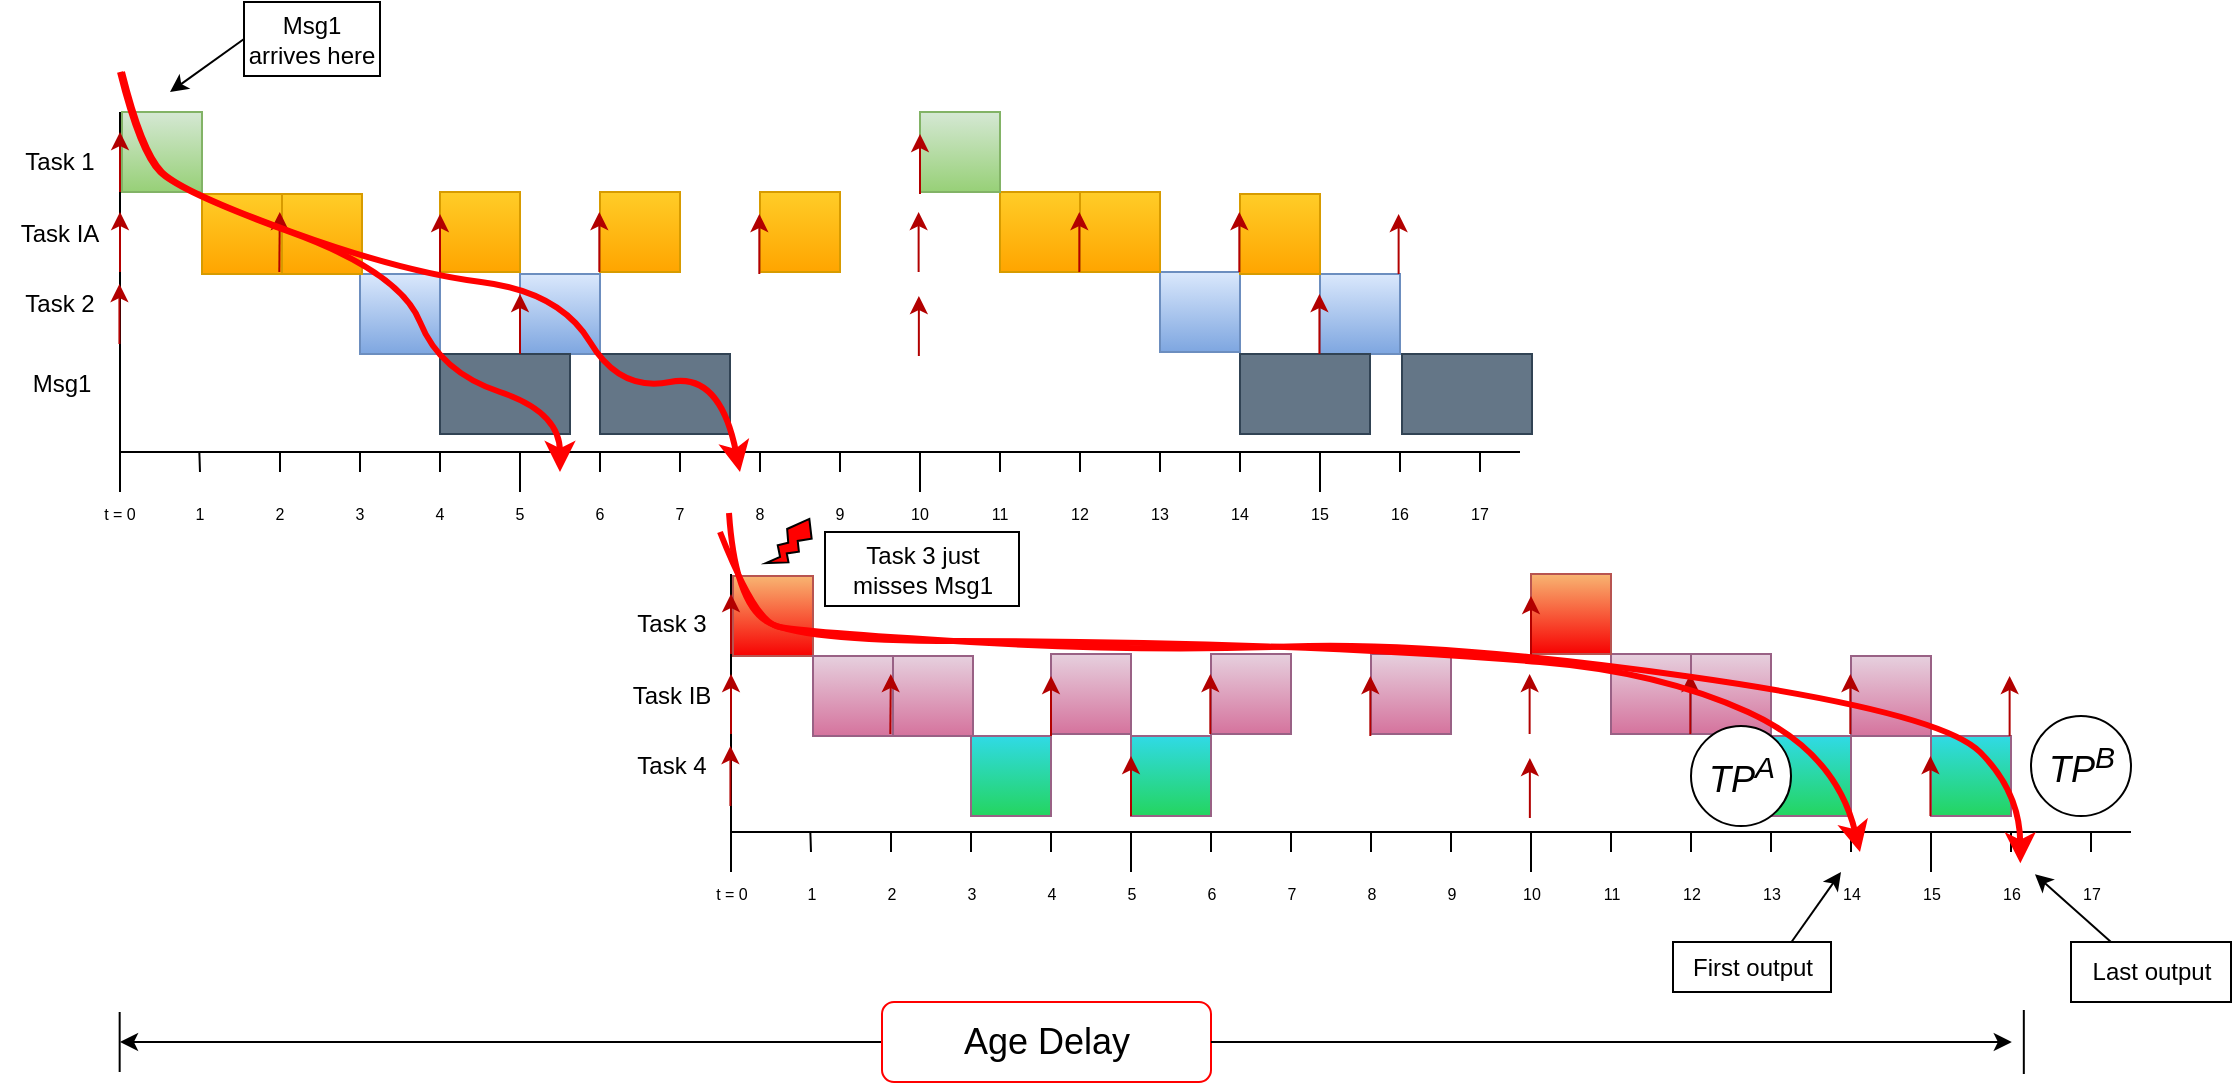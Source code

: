 <mxfile version="22.1.2" type="device">
  <diagram name="Sida-1" id="2m-HuJvP2kBS-OSaevNT">
    <mxGraphModel dx="1744" dy="1176" grid="1" gridSize="10" guides="1" tooltips="1" connect="1" arrows="1" fold="1" page="1" pageScale="1" pageWidth="827" pageHeight="1169" math="0" shadow="0">
      <root>
        <mxCell id="0" />
        <mxCell id="1" parent="0" />
        <mxCell id="SCxQsB2F3jwV4tBP3miz-68" value="" style="endArrow=none;html=1;rounded=0;" parent="1" edge="1">
          <mxGeometry width="50" height="50" relative="1" as="geometry">
            <mxPoint x="1071.91" y="596" as="sourcePoint" />
            <mxPoint x="1071.91" y="564" as="targetPoint" />
            <Array as="points" />
          </mxGeometry>
        </mxCell>
        <mxCell id="SCxQsB2F3jwV4tBP3miz-69" value="" style="endArrow=none;html=1;rounded=0;" parent="1" edge="1">
          <mxGeometry width="50" height="50" relative="1" as="geometry">
            <mxPoint x="119.83" y="595" as="sourcePoint" />
            <mxPoint x="119.83" y="565" as="targetPoint" />
          </mxGeometry>
        </mxCell>
        <mxCell id="SCxQsB2F3jwV4tBP3miz-71" value="" style="endArrow=classic;html=1;rounded=0;exitX=0;exitY=0.5;exitDx=0;exitDy=0;" parent="1" source="SCxQsB2F3jwV4tBP3miz-72" edge="1">
          <mxGeometry width="50" height="50" relative="1" as="geometry">
            <mxPoint x="606.91" y="580" as="sourcePoint" />
            <mxPoint x="120" y="580" as="targetPoint" />
          </mxGeometry>
        </mxCell>
        <mxCell id="SCxQsB2F3jwV4tBP3miz-72" value="&lt;font style=&quot;font-size: 18px;&quot;&gt;Age Delay&lt;/font&gt;" style="text;html=1;strokeColor=#FF0000;fillColor=none;align=center;verticalAlign=middle;whiteSpace=wrap;rounded=1;" parent="1" vertex="1">
          <mxGeometry x="501" y="560" width="164.5" height="40" as="geometry" />
        </mxCell>
        <mxCell id="SCxQsB2F3jwV4tBP3miz-73" value="" style="endArrow=classic;html=1;rounded=0;exitX=1;exitY=0.5;exitDx=0;exitDy=0;" parent="1" source="SCxQsB2F3jwV4tBP3miz-72" edge="1">
          <mxGeometry width="50" height="50" relative="1" as="geometry">
            <mxPoint x="625.41" y="580" as="sourcePoint" />
            <mxPoint x="1065.91" y="580" as="targetPoint" />
          </mxGeometry>
        </mxCell>
        <mxCell id="SCxQsB2F3jwV4tBP3miz-155" value="&lt;i&gt;&lt;font style=&quot;font-size: 18px;&quot;&gt;TP&lt;/font&gt;&lt;font style=&quot;font-size: 18px;&quot;&gt;&lt;sup style=&quot;&quot;&gt;B&lt;/sup&gt;&lt;/font&gt;&lt;/i&gt;" style="ellipse;whiteSpace=wrap;html=1;aspect=fixed;" parent="1" vertex="1">
          <mxGeometry x="1075.5" y="417" width="50" height="50" as="geometry" />
        </mxCell>
        <mxCell id="6wXCFZqTsS0Ysg2pUERA-316" style="rounded=0;orthogonalLoop=1;jettySize=auto;html=1;exitX=0.75;exitY=0;exitDx=0;exitDy=0;entryX=0.25;entryY=0;entryDx=0;entryDy=0;" edge="1" parent="1" source="SCxQsB2F3jwV4tBP3miz-156" target="6wXCFZqTsS0Ysg2pUERA-284">
          <mxGeometry relative="1" as="geometry" />
        </mxCell>
        <mxCell id="SCxQsB2F3jwV4tBP3miz-156" value="First output" style="text;html=1;strokeColor=default;fillColor=none;align=center;verticalAlign=middle;whiteSpace=wrap;rounded=0;" parent="1" vertex="1">
          <mxGeometry x="896.5" y="530" width="79" height="25" as="geometry" />
        </mxCell>
        <mxCell id="SCxQsB2F3jwV4tBP3miz-157" value="Last output" style="text;html=1;strokeColor=default;fillColor=none;align=center;verticalAlign=middle;whiteSpace=wrap;rounded=0;" parent="1" vertex="1">
          <mxGeometry x="1095.5" y="530" width="80" height="30" as="geometry" />
        </mxCell>
        <mxCell id="6wXCFZqTsS0Ysg2pUERA-158" value="" style="rounded=0;whiteSpace=wrap;html=1;fillColor=#F8B572;gradientColor=#F70202;strokeColor=#b85450;" vertex="1" parent="1">
          <mxGeometry x="426.5" y="347" width="40" height="40" as="geometry" />
        </mxCell>
        <mxCell id="6wXCFZqTsS0Ysg2pUERA-159" value="" style="rounded=0;whiteSpace=wrap;html=1;fillColor=#30DAE6;strokeColor=#996185;gradientColor=#24D55F;" vertex="1" parent="1">
          <mxGeometry x="545.5" y="427" width="40" height="40" as="geometry" />
        </mxCell>
        <mxCell id="6wXCFZqTsS0Ysg2pUERA-160" value="" style="rounded=0;whiteSpace=wrap;html=1;fillColor=#30DAE6;strokeColor=#996185;gradientColor=#24D55F;" vertex="1" parent="1">
          <mxGeometry x="625.5" y="427" width="40" height="40" as="geometry" />
        </mxCell>
        <mxCell id="6wXCFZqTsS0Ysg2pUERA-161" value="" style="rounded=0;whiteSpace=wrap;html=1;fillColor=#30DAE6;strokeColor=#996185;gradientColor=#24D55F;" vertex="1" parent="1">
          <mxGeometry x="945.5" y="427" width="40" height="40" as="geometry" />
        </mxCell>
        <mxCell id="6wXCFZqTsS0Ysg2pUERA-162" value="" style="rounded=0;whiteSpace=wrap;html=1;fillColor=#dae8fc;gradientColor=#7ea6e0;strokeColor=#6c8ebf;" vertex="1" parent="1">
          <mxGeometry x="640" y="195" width="40" height="40" as="geometry" />
        </mxCell>
        <mxCell id="6wXCFZqTsS0Ysg2pUERA-163" value="" style="rounded=0;whiteSpace=wrap;html=1;fillColor=#dae8fc;gradientColor=#7ea6e0;strokeColor=#6c8ebf;" vertex="1" parent="1">
          <mxGeometry x="720" y="196" width="40" height="40" as="geometry" />
        </mxCell>
        <mxCell id="6wXCFZqTsS0Ysg2pUERA-164" value="" style="rounded=0;whiteSpace=wrap;html=1;fillColor=#ffcd28;gradientColor=#ffa500;strokeColor=#d79b00;" vertex="1" parent="1">
          <mxGeometry x="680" y="156" width="40" height="40" as="geometry" />
        </mxCell>
        <mxCell id="6wXCFZqTsS0Ysg2pUERA-165" value="" style="rounded=0;whiteSpace=wrap;html=1;fillColor=#ffcd28;gradientColor=#ffa500;strokeColor=#d79b00;" vertex="1" parent="1">
          <mxGeometry x="600" y="155" width="40" height="40" as="geometry" />
        </mxCell>
        <mxCell id="6wXCFZqTsS0Ysg2pUERA-166" value="" style="rounded=0;whiteSpace=wrap;html=1;fillColor=#dae8fc;gradientColor=#7ea6e0;strokeColor=#6c8ebf;" vertex="1" parent="1">
          <mxGeometry x="320" y="196" width="40" height="40" as="geometry" />
        </mxCell>
        <mxCell id="6wXCFZqTsS0Ysg2pUERA-167" value="" style="rounded=0;whiteSpace=wrap;html=1;fillColor=#dae8fc;gradientColor=#7ea6e0;strokeColor=#6c8ebf;" vertex="1" parent="1">
          <mxGeometry x="240" y="196" width="40" height="40" as="geometry" />
        </mxCell>
        <mxCell id="6wXCFZqTsS0Ysg2pUERA-168" value="" style="rounded=0;whiteSpace=wrap;html=1;fillColor=#ffcd28;gradientColor=#ffa500;strokeColor=#d79b00;" vertex="1" parent="1">
          <mxGeometry x="440" y="155" width="40" height="40" as="geometry" />
        </mxCell>
        <mxCell id="6wXCFZqTsS0Ysg2pUERA-169" value="" style="rounded=0;whiteSpace=wrap;html=1;fillColor=#ffcd28;gradientColor=#ffa500;strokeColor=#d79b00;" vertex="1" parent="1">
          <mxGeometry x="360" y="155" width="40" height="40" as="geometry" />
        </mxCell>
        <mxCell id="6wXCFZqTsS0Ysg2pUERA-170" value="" style="rounded=0;whiteSpace=wrap;html=1;fillColor=#ffcd28;gradientColor=#ffa500;strokeColor=#d79b00;" vertex="1" parent="1">
          <mxGeometry x="161" y="156" width="40" height="40" as="geometry" />
        </mxCell>
        <mxCell id="6wXCFZqTsS0Ysg2pUERA-171" value="" style="rounded=0;whiteSpace=wrap;html=1;fillColor=#d5e8d4;gradientColor=#97d077;strokeColor=#82b366;" vertex="1" parent="1">
          <mxGeometry x="121" y="115" width="40" height="40" as="geometry" />
        </mxCell>
        <mxCell id="6wXCFZqTsS0Ysg2pUERA-172" value="" style="endArrow=none;html=1;rounded=0;" edge="1" parent="1">
          <mxGeometry width="50" height="50" relative="1" as="geometry">
            <mxPoint x="120" y="285" as="sourcePoint" />
            <mxPoint x="820" y="285" as="targetPoint" />
          </mxGeometry>
        </mxCell>
        <mxCell id="6wXCFZqTsS0Ysg2pUERA-173" value="" style="endArrow=none;html=1;rounded=0;exitX=0.5;exitY=0;exitDx=0;exitDy=0;" edge="1" parent="1" source="6wXCFZqTsS0Ysg2pUERA-195">
          <mxGeometry width="50" height="50" relative="1" as="geometry">
            <mxPoint x="120" y="355" as="sourcePoint" />
            <mxPoint x="120" y="115" as="targetPoint" />
          </mxGeometry>
        </mxCell>
        <mxCell id="6wXCFZqTsS0Ysg2pUERA-174" value="" style="endArrow=classic;html=1;rounded=0;fillColor=#e51400;strokeColor=#B20000;" edge="1" parent="1">
          <mxGeometry width="50" height="50" relative="1" as="geometry">
            <mxPoint x="120" y="195" as="sourcePoint" />
            <mxPoint x="120" y="165" as="targetPoint" />
          </mxGeometry>
        </mxCell>
        <mxCell id="6wXCFZqTsS0Ysg2pUERA-175" value="" style="endArrow=classic;html=1;rounded=0;fillColor=#e51400;strokeColor=#B20000;" edge="1" parent="1">
          <mxGeometry width="50" height="50" relative="1" as="geometry">
            <mxPoint x="120" y="155" as="sourcePoint" />
            <mxPoint x="120" y="125" as="targetPoint" />
          </mxGeometry>
        </mxCell>
        <mxCell id="6wXCFZqTsS0Ysg2pUERA-176" value="Task 1" style="text;html=1;strokeColor=none;fillColor=none;align=center;verticalAlign=middle;whiteSpace=wrap;rounded=0;" vertex="1" parent="1">
          <mxGeometry x="60" y="125" width="60" height="30" as="geometry" />
        </mxCell>
        <mxCell id="6wXCFZqTsS0Ysg2pUERA-177" value="Task IA" style="text;html=1;strokeColor=none;fillColor=none;align=center;verticalAlign=middle;whiteSpace=wrap;rounded=0;" vertex="1" parent="1">
          <mxGeometry x="60" y="161" width="60" height="30" as="geometry" />
        </mxCell>
        <mxCell id="6wXCFZqTsS0Ysg2pUERA-178" value="" style="endArrow=none;html=1;rounded=0;" edge="1" parent="1">
          <mxGeometry width="50" height="50" relative="1" as="geometry">
            <mxPoint x="320" y="305" as="sourcePoint" />
            <mxPoint x="320" y="285" as="targetPoint" />
          </mxGeometry>
        </mxCell>
        <mxCell id="6wXCFZqTsS0Ysg2pUERA-179" value="" style="endArrow=none;html=1;rounded=0;" edge="1" parent="1">
          <mxGeometry width="50" height="50" relative="1" as="geometry">
            <mxPoint x="520" y="305" as="sourcePoint" />
            <mxPoint x="520" y="285" as="targetPoint" />
          </mxGeometry>
        </mxCell>
        <mxCell id="6wXCFZqTsS0Ysg2pUERA-180" value="" style="endArrow=none;html=1;rounded=0;" edge="1" parent="1">
          <mxGeometry width="50" height="50" relative="1" as="geometry">
            <mxPoint x="720" y="305" as="sourcePoint" />
            <mxPoint x="720" y="285" as="targetPoint" />
          </mxGeometry>
        </mxCell>
        <mxCell id="6wXCFZqTsS0Ysg2pUERA-181" value="" style="endArrow=none;html=1;rounded=0;" edge="1" parent="1">
          <mxGeometry width="50" height="50" relative="1" as="geometry">
            <mxPoint x="160" y="295" as="sourcePoint" />
            <mxPoint x="159.67" y="285" as="targetPoint" />
          </mxGeometry>
        </mxCell>
        <mxCell id="6wXCFZqTsS0Ysg2pUERA-182" value="" style="endArrow=none;html=1;rounded=0;" edge="1" parent="1">
          <mxGeometry width="50" height="50" relative="1" as="geometry">
            <mxPoint x="200" y="295" as="sourcePoint" />
            <mxPoint x="200" y="285" as="targetPoint" />
          </mxGeometry>
        </mxCell>
        <mxCell id="6wXCFZqTsS0Ysg2pUERA-183" value="" style="endArrow=none;html=1;rounded=0;" edge="1" parent="1">
          <mxGeometry width="50" height="50" relative="1" as="geometry">
            <mxPoint x="240" y="295" as="sourcePoint" />
            <mxPoint x="240" y="285" as="targetPoint" />
          </mxGeometry>
        </mxCell>
        <mxCell id="6wXCFZqTsS0Ysg2pUERA-184" value="" style="endArrow=none;html=1;rounded=0;" edge="1" parent="1">
          <mxGeometry width="50" height="50" relative="1" as="geometry">
            <mxPoint x="280" y="295" as="sourcePoint" />
            <mxPoint x="280" y="285" as="targetPoint" />
          </mxGeometry>
        </mxCell>
        <mxCell id="6wXCFZqTsS0Ysg2pUERA-185" value="" style="endArrow=none;html=1;rounded=0;" edge="1" parent="1">
          <mxGeometry width="50" height="50" relative="1" as="geometry">
            <mxPoint x="360" y="295" as="sourcePoint" />
            <mxPoint x="360" y="285" as="targetPoint" />
          </mxGeometry>
        </mxCell>
        <mxCell id="6wXCFZqTsS0Ysg2pUERA-186" value="" style="endArrow=none;html=1;rounded=0;" edge="1" parent="1">
          <mxGeometry width="50" height="50" relative="1" as="geometry">
            <mxPoint x="400" y="295" as="sourcePoint" />
            <mxPoint x="400" y="285" as="targetPoint" />
          </mxGeometry>
        </mxCell>
        <mxCell id="6wXCFZqTsS0Ysg2pUERA-187" value="" style="endArrow=none;html=1;rounded=0;" edge="1" parent="1">
          <mxGeometry width="50" height="50" relative="1" as="geometry">
            <mxPoint x="440" y="295" as="sourcePoint" />
            <mxPoint x="440" y="285" as="targetPoint" />
          </mxGeometry>
        </mxCell>
        <mxCell id="6wXCFZqTsS0Ysg2pUERA-188" value="" style="endArrow=none;html=1;rounded=0;" edge="1" parent="1">
          <mxGeometry width="50" height="50" relative="1" as="geometry">
            <mxPoint x="480" y="295" as="sourcePoint" />
            <mxPoint x="480" y="285" as="targetPoint" />
          </mxGeometry>
        </mxCell>
        <mxCell id="6wXCFZqTsS0Ysg2pUERA-189" value="" style="endArrow=none;html=1;rounded=0;" edge="1" parent="1">
          <mxGeometry width="50" height="50" relative="1" as="geometry">
            <mxPoint x="560" y="295" as="sourcePoint" />
            <mxPoint x="560" y="285" as="targetPoint" />
          </mxGeometry>
        </mxCell>
        <mxCell id="6wXCFZqTsS0Ysg2pUERA-190" value="" style="endArrow=none;html=1;rounded=0;" edge="1" parent="1">
          <mxGeometry width="50" height="50" relative="1" as="geometry">
            <mxPoint x="600" y="295" as="sourcePoint" />
            <mxPoint x="600" y="285" as="targetPoint" />
          </mxGeometry>
        </mxCell>
        <mxCell id="6wXCFZqTsS0Ysg2pUERA-191" value="" style="endArrow=none;html=1;rounded=0;" edge="1" parent="1">
          <mxGeometry width="50" height="50" relative="1" as="geometry">
            <mxPoint x="640" y="295" as="sourcePoint" />
            <mxPoint x="640" y="285" as="targetPoint" />
          </mxGeometry>
        </mxCell>
        <mxCell id="6wXCFZqTsS0Ysg2pUERA-192" value="" style="endArrow=none;html=1;rounded=0;" edge="1" parent="1">
          <mxGeometry width="50" height="50" relative="1" as="geometry">
            <mxPoint x="680" y="295" as="sourcePoint" />
            <mxPoint x="680" y="285" as="targetPoint" />
          </mxGeometry>
        </mxCell>
        <mxCell id="6wXCFZqTsS0Ysg2pUERA-193" value="" style="endArrow=none;html=1;rounded=0;" edge="1" parent="1">
          <mxGeometry width="50" height="50" relative="1" as="geometry">
            <mxPoint x="760" y="295" as="sourcePoint" />
            <mxPoint x="760" y="285" as="targetPoint" />
          </mxGeometry>
        </mxCell>
        <mxCell id="6wXCFZqTsS0Ysg2pUERA-194" value="" style="endArrow=none;html=1;rounded=0;" edge="1" parent="1">
          <mxGeometry width="50" height="50" relative="1" as="geometry">
            <mxPoint x="800" y="295" as="sourcePoint" />
            <mxPoint x="800" y="285" as="targetPoint" />
          </mxGeometry>
        </mxCell>
        <mxCell id="6wXCFZqTsS0Ysg2pUERA-195" value="&lt;font style=&quot;font-size: 8px;&quot;&gt;t = 0&lt;/font&gt;" style="text;html=1;strokeColor=none;fillColor=none;align=center;verticalAlign=middle;whiteSpace=wrap;rounded=0;" vertex="1" parent="1">
          <mxGeometry x="100" y="305" width="40" height="20" as="geometry" />
        </mxCell>
        <mxCell id="6wXCFZqTsS0Ysg2pUERA-196" value="&lt;font style=&quot;font-size: 8px;&quot;&gt;1&lt;/font&gt;" style="text;html=1;strokeColor=none;fillColor=none;align=center;verticalAlign=middle;whiteSpace=wrap;rounded=0;" vertex="1" parent="1">
          <mxGeometry x="150" y="305" width="20" height="20" as="geometry" />
        </mxCell>
        <mxCell id="6wXCFZqTsS0Ysg2pUERA-197" value="&lt;font style=&quot;font-size: 8px;&quot;&gt;2&lt;/font&gt;" style="text;html=1;strokeColor=none;fillColor=none;align=center;verticalAlign=middle;whiteSpace=wrap;rounded=0;" vertex="1" parent="1">
          <mxGeometry x="190" y="305" width="20" height="20" as="geometry" />
        </mxCell>
        <mxCell id="6wXCFZqTsS0Ysg2pUERA-198" value="&lt;font style=&quot;font-size: 8px;&quot;&gt;3&lt;/font&gt;" style="text;html=1;strokeColor=none;fillColor=none;align=center;verticalAlign=middle;whiteSpace=wrap;rounded=0;" vertex="1" parent="1">
          <mxGeometry x="230" y="305" width="20" height="20" as="geometry" />
        </mxCell>
        <mxCell id="6wXCFZqTsS0Ysg2pUERA-199" value="&lt;font style=&quot;font-size: 8px;&quot;&gt;4&lt;/font&gt;" style="text;html=1;strokeColor=none;fillColor=none;align=center;verticalAlign=middle;whiteSpace=wrap;rounded=0;" vertex="1" parent="1">
          <mxGeometry x="270" y="305" width="20" height="20" as="geometry" />
        </mxCell>
        <mxCell id="6wXCFZqTsS0Ysg2pUERA-200" value="&lt;font style=&quot;font-size: 8px;&quot;&gt;5&lt;/font&gt;" style="text;html=1;strokeColor=none;fillColor=none;align=center;verticalAlign=middle;whiteSpace=wrap;rounded=0;" vertex="1" parent="1">
          <mxGeometry x="310" y="305" width="20" height="20" as="geometry" />
        </mxCell>
        <mxCell id="6wXCFZqTsS0Ysg2pUERA-201" value="&lt;span style=&quot;font-size: 8px;&quot;&gt;6&lt;/span&gt;" style="text;html=1;strokeColor=none;fillColor=none;align=center;verticalAlign=middle;whiteSpace=wrap;rounded=0;" vertex="1" parent="1">
          <mxGeometry x="350" y="305" width="20" height="20" as="geometry" />
        </mxCell>
        <mxCell id="6wXCFZqTsS0Ysg2pUERA-202" value="&lt;span style=&quot;font-size: 8px;&quot;&gt;7&lt;/span&gt;" style="text;html=1;strokeColor=none;fillColor=none;align=center;verticalAlign=middle;whiteSpace=wrap;rounded=0;" vertex="1" parent="1">
          <mxGeometry x="390" y="305" width="20" height="20" as="geometry" />
        </mxCell>
        <mxCell id="6wXCFZqTsS0Ysg2pUERA-203" value="&lt;font style=&quot;font-size: 8px;&quot;&gt;8&lt;/font&gt;" style="text;html=1;strokeColor=none;fillColor=none;align=center;verticalAlign=middle;whiteSpace=wrap;rounded=0;" vertex="1" parent="1">
          <mxGeometry x="430" y="305" width="20" height="20" as="geometry" />
        </mxCell>
        <mxCell id="6wXCFZqTsS0Ysg2pUERA-204" value="&lt;font style=&quot;font-size: 8px;&quot;&gt;9&lt;/font&gt;" style="text;html=1;strokeColor=none;fillColor=none;align=center;verticalAlign=middle;whiteSpace=wrap;rounded=0;" vertex="1" parent="1">
          <mxGeometry x="470" y="305" width="20" height="20" as="geometry" />
        </mxCell>
        <mxCell id="6wXCFZqTsS0Ysg2pUERA-205" value="&lt;font style=&quot;font-size: 8px;&quot;&gt;10&lt;/font&gt;" style="text;html=1;strokeColor=none;fillColor=none;align=center;verticalAlign=middle;whiteSpace=wrap;rounded=0;" vertex="1" parent="1">
          <mxGeometry x="510" y="305" width="20" height="20" as="geometry" />
        </mxCell>
        <mxCell id="6wXCFZqTsS0Ysg2pUERA-206" value="&lt;font style=&quot;font-size: 8px;&quot;&gt;11&lt;/font&gt;" style="text;html=1;strokeColor=none;fillColor=none;align=center;verticalAlign=middle;whiteSpace=wrap;rounded=0;" vertex="1" parent="1">
          <mxGeometry x="550" y="305" width="20" height="20" as="geometry" />
        </mxCell>
        <mxCell id="6wXCFZqTsS0Ysg2pUERA-207" value="&lt;font style=&quot;font-size: 8px;&quot;&gt;12&lt;/font&gt;" style="text;html=1;strokeColor=none;fillColor=none;align=center;verticalAlign=middle;whiteSpace=wrap;rounded=0;" vertex="1" parent="1">
          <mxGeometry x="590" y="305" width="20" height="20" as="geometry" />
        </mxCell>
        <mxCell id="6wXCFZqTsS0Ysg2pUERA-208" value="&lt;font style=&quot;font-size: 8px;&quot;&gt;13&lt;/font&gt;" style="text;html=1;strokeColor=none;fillColor=none;align=center;verticalAlign=middle;whiteSpace=wrap;rounded=0;" vertex="1" parent="1">
          <mxGeometry x="630" y="305" width="20" height="20" as="geometry" />
        </mxCell>
        <mxCell id="6wXCFZqTsS0Ysg2pUERA-209" value="&lt;font style=&quot;font-size: 8px;&quot;&gt;14&lt;/font&gt;" style="text;html=1;strokeColor=none;fillColor=none;align=center;verticalAlign=middle;whiteSpace=wrap;rounded=0;" vertex="1" parent="1">
          <mxGeometry x="670" y="305" width="20" height="20" as="geometry" />
        </mxCell>
        <mxCell id="6wXCFZqTsS0Ysg2pUERA-210" value="&lt;font style=&quot;font-size: 8px;&quot;&gt;15&lt;/font&gt;" style="text;html=1;strokeColor=none;fillColor=none;align=center;verticalAlign=middle;whiteSpace=wrap;rounded=0;" vertex="1" parent="1">
          <mxGeometry x="710" y="305" width="20" height="20" as="geometry" />
        </mxCell>
        <mxCell id="6wXCFZqTsS0Ysg2pUERA-211" value="&lt;font style=&quot;font-size: 8px;&quot;&gt;16&lt;/font&gt;" style="text;html=1;strokeColor=none;fillColor=none;align=center;verticalAlign=middle;whiteSpace=wrap;rounded=0;" vertex="1" parent="1">
          <mxGeometry x="750" y="305" width="20" height="20" as="geometry" />
        </mxCell>
        <mxCell id="6wXCFZqTsS0Ysg2pUERA-212" value="&lt;font style=&quot;font-size: 8px;&quot;&gt;17&lt;/font&gt;" style="text;html=1;strokeColor=none;fillColor=none;align=center;verticalAlign=middle;whiteSpace=wrap;rounded=0;" vertex="1" parent="1">
          <mxGeometry x="790" y="305" width="20" height="20" as="geometry" />
        </mxCell>
        <mxCell id="6wXCFZqTsS0Ysg2pUERA-213" value="" style="rounded=0;whiteSpace=wrap;html=1;fillColor=#647687;strokeColor=#314354;fontColor=#ffffff;" vertex="1" parent="1">
          <mxGeometry x="280" y="236" width="65" height="40" as="geometry" />
        </mxCell>
        <mxCell id="6wXCFZqTsS0Ysg2pUERA-214" value="Msg1" style="text;html=1;strokeColor=none;fillColor=none;align=center;verticalAlign=middle;whiteSpace=wrap;rounded=0;" vertex="1" parent="1">
          <mxGeometry x="61" y="236" width="60" height="30" as="geometry" />
        </mxCell>
        <mxCell id="6wXCFZqTsS0Ysg2pUERA-215" value="" style="endArrow=classic;html=1;rounded=0;exitX=0;exitY=0.5;exitDx=0;exitDy=0;" edge="1" parent="1" source="6wXCFZqTsS0Ysg2pUERA-216">
          <mxGeometry width="50" height="50" relative="1" as="geometry">
            <mxPoint x="222" y="93" as="sourcePoint" />
            <mxPoint x="145" y="105" as="targetPoint" />
          </mxGeometry>
        </mxCell>
        <mxCell id="6wXCFZqTsS0Ysg2pUERA-216" value="Msg1 arrives here" style="text;html=1;strokeColor=default;fillColor=none;align=center;verticalAlign=middle;whiteSpace=wrap;rounded=0;" vertex="1" parent="1">
          <mxGeometry x="182" y="60" width="68" height="37" as="geometry" />
        </mxCell>
        <mxCell id="6wXCFZqTsS0Ysg2pUERA-217" value="" style="rounded=0;whiteSpace=wrap;html=1;fillColor=#ffcd28;gradientColor=#ffa500;strokeColor=#d79b00;" vertex="1" parent="1">
          <mxGeometry x="201" y="156" width="40" height="40" as="geometry" />
        </mxCell>
        <mxCell id="6wXCFZqTsS0Ysg2pUERA-218" value="" style="endArrow=classic;html=1;rounded=0;fillColor=#e51400;strokeColor=#B20000;strokeWidth=1;" edge="1" parent="1">
          <mxGeometry width="50" height="50" relative="1" as="geometry">
            <mxPoint x="199.66" y="195" as="sourcePoint" />
            <mxPoint x="199.9" y="165" as="targetPoint" />
          </mxGeometry>
        </mxCell>
        <mxCell id="6wXCFZqTsS0Ysg2pUERA-219" value="" style="rounded=0;whiteSpace=wrap;html=1;fillColor=#ffcd28;gradientColor=#ffa500;strokeColor=#d79b00;" vertex="1" parent="1">
          <mxGeometry x="280" y="155" width="40" height="40" as="geometry" />
        </mxCell>
        <mxCell id="6wXCFZqTsS0Ysg2pUERA-220" value="" style="rounded=0;whiteSpace=wrap;html=1;fillColor=#ffcd28;gradientColor=#ffa500;strokeColor=#d79b00;" vertex="1" parent="1">
          <mxGeometry x="560" y="155" width="40" height="40" as="geometry" />
        </mxCell>
        <mxCell id="6wXCFZqTsS0Ysg2pUERA-221" value="" style="rounded=0;whiteSpace=wrap;html=1;fillColor=#d5e8d4;gradientColor=#97d077;strokeColor=#82b366;" vertex="1" parent="1">
          <mxGeometry x="520" y="115" width="40" height="40" as="geometry" />
        </mxCell>
        <mxCell id="6wXCFZqTsS0Ysg2pUERA-222" value="" style="endArrow=classic;html=1;rounded=0;fillColor=#e51400;strokeColor=#B20000;strokeWidth=1;" edge="1" parent="1">
          <mxGeometry width="50" height="50" relative="1" as="geometry">
            <mxPoint x="520" y="156" as="sourcePoint" />
            <mxPoint x="520" y="126" as="targetPoint" />
          </mxGeometry>
        </mxCell>
        <mxCell id="6wXCFZqTsS0Ysg2pUERA-223" value="" style="endArrow=classic;html=1;rounded=0;fillColor=#e51400;strokeColor=#B20000;strokeWidth=1;" edge="1" parent="1">
          <mxGeometry width="50" height="50" relative="1" as="geometry">
            <mxPoint x="519.31" y="195" as="sourcePoint" />
            <mxPoint x="519.31" y="165" as="targetPoint" />
          </mxGeometry>
        </mxCell>
        <mxCell id="6wXCFZqTsS0Ysg2pUERA-224" value="" style="endArrow=classic;html=1;rounded=0;fillColor=#e51400;strokeColor=#B20000;strokeWidth=1;" edge="1" parent="1">
          <mxGeometry width="50" height="50" relative="1" as="geometry">
            <mxPoint x="679.66" y="195" as="sourcePoint" />
            <mxPoint x="679.66" y="165" as="targetPoint" />
          </mxGeometry>
        </mxCell>
        <mxCell id="6wXCFZqTsS0Ysg2pUERA-227" value="" style="rounded=0;whiteSpace=wrap;html=1;fillColor=#647687;strokeColor=#314354;fontColor=#ffffff;" vertex="1" parent="1">
          <mxGeometry x="680" y="236" width="65" height="40" as="geometry" />
        </mxCell>
        <mxCell id="6wXCFZqTsS0Ysg2pUERA-231" value="" style="endArrow=classic;html=1;rounded=0;fillColor=#e51400;strokeColor=#B20000;strokeWidth=1;" edge="1" parent="1">
          <mxGeometry width="50" height="50" relative="1" as="geometry">
            <mxPoint x="280.0" y="196" as="sourcePoint" />
            <mxPoint x="280.0" y="166" as="targetPoint" />
          </mxGeometry>
        </mxCell>
        <mxCell id="6wXCFZqTsS0Ysg2pUERA-232" value="" style="endArrow=classic;html=1;rounded=0;fillColor=#e51400;strokeColor=#B20000;strokeWidth=1;" edge="1" parent="1">
          <mxGeometry width="50" height="50" relative="1" as="geometry">
            <mxPoint x="359.66" y="195" as="sourcePoint" />
            <mxPoint x="359.66" y="165" as="targetPoint" />
          </mxGeometry>
        </mxCell>
        <mxCell id="6wXCFZqTsS0Ysg2pUERA-233" value="" style="endArrow=classic;html=1;rounded=0;fillColor=#e51400;strokeColor=#B20000;strokeWidth=1;" edge="1" parent="1">
          <mxGeometry width="50" height="50" relative="1" as="geometry">
            <mxPoint x="439.66" y="196" as="sourcePoint" />
            <mxPoint x="439.66" y="166" as="targetPoint" />
          </mxGeometry>
        </mxCell>
        <mxCell id="6wXCFZqTsS0Ysg2pUERA-234" value="" style="endArrow=classic;html=1;rounded=0;fillColor=#e51400;strokeColor=#B20000;strokeWidth=1;" edge="1" parent="1">
          <mxGeometry width="50" height="50" relative="1" as="geometry">
            <mxPoint x="599.66" y="195" as="sourcePoint" />
            <mxPoint x="599.66" y="165" as="targetPoint" />
          </mxGeometry>
        </mxCell>
        <mxCell id="6wXCFZqTsS0Ysg2pUERA-235" value="" style="endArrow=classic;html=1;rounded=0;fillColor=#e51400;strokeColor=#B20000;strokeWidth=1;" edge="1" parent="1">
          <mxGeometry width="50" height="50" relative="1" as="geometry">
            <mxPoint x="759.31" y="196" as="sourcePoint" />
            <mxPoint x="759.31" y="166" as="targetPoint" />
          </mxGeometry>
        </mxCell>
        <mxCell id="6wXCFZqTsS0Ysg2pUERA-236" value="Task 2" style="text;html=1;strokeColor=none;fillColor=none;align=center;verticalAlign=middle;whiteSpace=wrap;rounded=0;" vertex="1" parent="1">
          <mxGeometry x="60" y="196" width="60" height="30" as="geometry" />
        </mxCell>
        <mxCell id="6wXCFZqTsS0Ysg2pUERA-237" value="" style="endArrow=classic;html=1;rounded=0;fillColor=#e51400;strokeColor=#B20000;strokeWidth=1;" edge="1" parent="1">
          <mxGeometry width="50" height="50" relative="1" as="geometry">
            <mxPoint x="119.71" y="231" as="sourcePoint" />
            <mxPoint x="119.71" y="201" as="targetPoint" />
          </mxGeometry>
        </mxCell>
        <mxCell id="6wXCFZqTsS0Ysg2pUERA-238" value="" style="endArrow=classic;html=1;rounded=0;fillColor=#e51400;strokeColor=#B20000;strokeWidth=1;" edge="1" parent="1">
          <mxGeometry width="50" height="50" relative="1" as="geometry">
            <mxPoint x="320.0" y="236" as="sourcePoint" />
            <mxPoint x="320.0" y="206" as="targetPoint" />
          </mxGeometry>
        </mxCell>
        <mxCell id="6wXCFZqTsS0Ysg2pUERA-239" value="" style="endArrow=classic;html=1;rounded=0;fillColor=#e51400;strokeColor=#B20000;strokeWidth=1;" edge="1" parent="1">
          <mxGeometry width="50" height="50" relative="1" as="geometry">
            <mxPoint x="519.43" y="237" as="sourcePoint" />
            <mxPoint x="519.43" y="207" as="targetPoint" />
          </mxGeometry>
        </mxCell>
        <mxCell id="6wXCFZqTsS0Ysg2pUERA-240" value="" style="endArrow=classic;html=1;rounded=0;fillColor=#e51400;strokeColor=#B20000;strokeWidth=1;" edge="1" parent="1">
          <mxGeometry width="50" height="50" relative="1" as="geometry">
            <mxPoint x="719.71" y="236" as="sourcePoint" />
            <mxPoint x="719.71" y="206" as="targetPoint" />
          </mxGeometry>
        </mxCell>
        <mxCell id="6wXCFZqTsS0Ysg2pUERA-241" value="" style="rounded=0;whiteSpace=wrap;html=1;fillColor=#30DAE6;strokeColor=#996185;gradientColor=#24D55F;" vertex="1" parent="1">
          <mxGeometry x="1025.5" y="427" width="40" height="40" as="geometry" />
        </mxCell>
        <mxCell id="6wXCFZqTsS0Ysg2pUERA-242" value="" style="rounded=0;whiteSpace=wrap;html=1;fillColor=#e6d0de;gradientColor=#d5739d;strokeColor=#996185;" vertex="1" parent="1">
          <mxGeometry x="985.5" y="387" width="40" height="40" as="geometry" />
        </mxCell>
        <mxCell id="6wXCFZqTsS0Ysg2pUERA-243" value="" style="rounded=0;whiteSpace=wrap;html=1;fillColor=#e6d0de;gradientColor=#d5739d;strokeColor=#996185;" vertex="1" parent="1">
          <mxGeometry x="905.5" y="386" width="40" height="40" as="geometry" />
        </mxCell>
        <mxCell id="6wXCFZqTsS0Ysg2pUERA-244" value="" style="rounded=0;whiteSpace=wrap;html=1;fillColor=#e6d0de;gradientColor=#d5739d;strokeColor=#996185;" vertex="1" parent="1">
          <mxGeometry x="745.5" y="386" width="40" height="40" as="geometry" />
        </mxCell>
        <mxCell id="6wXCFZqTsS0Ysg2pUERA-245" value="" style="rounded=0;whiteSpace=wrap;html=1;fillColor=#e6d0de;gradientColor=#d5739d;strokeColor=#996185;" vertex="1" parent="1">
          <mxGeometry x="665.5" y="386" width="40" height="40" as="geometry" />
        </mxCell>
        <mxCell id="6wXCFZqTsS0Ysg2pUERA-246" value="" style="rounded=0;whiteSpace=wrap;html=1;fillColor=#e6d0de;gradientColor=#d5739d;strokeColor=#996185;" vertex="1" parent="1">
          <mxGeometry x="466.5" y="387" width="40" height="40" as="geometry" />
        </mxCell>
        <mxCell id="6wXCFZqTsS0Ysg2pUERA-247" value="" style="endArrow=none;html=1;rounded=0;" edge="1" parent="1">
          <mxGeometry width="50" height="50" relative="1" as="geometry">
            <mxPoint x="425.5" y="475" as="sourcePoint" />
            <mxPoint x="1125.5" y="475" as="targetPoint" />
          </mxGeometry>
        </mxCell>
        <mxCell id="6wXCFZqTsS0Ysg2pUERA-248" value="" style="endArrow=none;html=1;rounded=0;exitX=0.5;exitY=0;exitDx=0;exitDy=0;" edge="1" parent="1" source="6wXCFZqTsS0Ysg2pUERA-270">
          <mxGeometry width="50" height="50" relative="1" as="geometry">
            <mxPoint x="425.5" y="586" as="sourcePoint" />
            <mxPoint x="425.5" y="346" as="targetPoint" />
          </mxGeometry>
        </mxCell>
        <mxCell id="6wXCFZqTsS0Ysg2pUERA-249" value="" style="endArrow=classic;html=1;rounded=0;fillColor=#e51400;strokeColor=#B20000;" edge="1" parent="1">
          <mxGeometry width="50" height="50" relative="1" as="geometry">
            <mxPoint x="425.5" y="426" as="sourcePoint" />
            <mxPoint x="425.5" y="396" as="targetPoint" />
          </mxGeometry>
        </mxCell>
        <mxCell id="6wXCFZqTsS0Ysg2pUERA-250" value="" style="endArrow=classic;html=1;rounded=0;fillColor=#e51400;strokeColor=#B20000;" edge="1" parent="1">
          <mxGeometry width="50" height="50" relative="1" as="geometry">
            <mxPoint x="425.5" y="386" as="sourcePoint" />
            <mxPoint x="425.5" y="356" as="targetPoint" />
          </mxGeometry>
        </mxCell>
        <mxCell id="6wXCFZqTsS0Ysg2pUERA-251" value="Task 3" style="text;html=1;strokeColor=none;fillColor=none;align=center;verticalAlign=middle;whiteSpace=wrap;rounded=0;" vertex="1" parent="1">
          <mxGeometry x="365.5" y="356" width="60" height="30" as="geometry" />
        </mxCell>
        <mxCell id="6wXCFZqTsS0Ysg2pUERA-252" value="Task IB" style="text;html=1;strokeColor=none;fillColor=none;align=center;verticalAlign=middle;whiteSpace=wrap;rounded=0;" vertex="1" parent="1">
          <mxGeometry x="365.5" y="392" width="60" height="30" as="geometry" />
        </mxCell>
        <mxCell id="6wXCFZqTsS0Ysg2pUERA-253" value="" style="endArrow=none;html=1;rounded=0;" edge="1" parent="1">
          <mxGeometry width="50" height="50" relative="1" as="geometry">
            <mxPoint x="625.5" y="495" as="sourcePoint" />
            <mxPoint x="625.5" y="475" as="targetPoint" />
          </mxGeometry>
        </mxCell>
        <mxCell id="6wXCFZqTsS0Ysg2pUERA-254" value="" style="endArrow=none;html=1;rounded=0;" edge="1" parent="1">
          <mxGeometry width="50" height="50" relative="1" as="geometry">
            <mxPoint x="825.5" y="495" as="sourcePoint" />
            <mxPoint x="825.5" y="475" as="targetPoint" />
          </mxGeometry>
        </mxCell>
        <mxCell id="6wXCFZqTsS0Ysg2pUERA-255" value="" style="endArrow=none;html=1;rounded=0;" edge="1" parent="1">
          <mxGeometry width="50" height="50" relative="1" as="geometry">
            <mxPoint x="1025.5" y="495" as="sourcePoint" />
            <mxPoint x="1025.5" y="475" as="targetPoint" />
          </mxGeometry>
        </mxCell>
        <mxCell id="6wXCFZqTsS0Ysg2pUERA-256" value="" style="endArrow=none;html=1;rounded=0;" edge="1" parent="1">
          <mxGeometry width="50" height="50" relative="1" as="geometry">
            <mxPoint x="465.5" y="485" as="sourcePoint" />
            <mxPoint x="465.17" y="475" as="targetPoint" />
          </mxGeometry>
        </mxCell>
        <mxCell id="6wXCFZqTsS0Ysg2pUERA-257" value="" style="endArrow=none;html=1;rounded=0;" edge="1" parent="1">
          <mxGeometry width="50" height="50" relative="1" as="geometry">
            <mxPoint x="505.5" y="485" as="sourcePoint" />
            <mxPoint x="505.5" y="475" as="targetPoint" />
          </mxGeometry>
        </mxCell>
        <mxCell id="6wXCFZqTsS0Ysg2pUERA-258" value="" style="endArrow=none;html=1;rounded=0;" edge="1" parent="1">
          <mxGeometry width="50" height="50" relative="1" as="geometry">
            <mxPoint x="545.5" y="485" as="sourcePoint" />
            <mxPoint x="545.5" y="475" as="targetPoint" />
          </mxGeometry>
        </mxCell>
        <mxCell id="6wXCFZqTsS0Ysg2pUERA-259" value="" style="endArrow=none;html=1;rounded=0;" edge="1" parent="1">
          <mxGeometry width="50" height="50" relative="1" as="geometry">
            <mxPoint x="585.5" y="485" as="sourcePoint" />
            <mxPoint x="585.5" y="475" as="targetPoint" />
          </mxGeometry>
        </mxCell>
        <mxCell id="6wXCFZqTsS0Ysg2pUERA-260" value="" style="endArrow=none;html=1;rounded=0;" edge="1" parent="1">
          <mxGeometry width="50" height="50" relative="1" as="geometry">
            <mxPoint x="665.5" y="485" as="sourcePoint" />
            <mxPoint x="665.5" y="475" as="targetPoint" />
          </mxGeometry>
        </mxCell>
        <mxCell id="6wXCFZqTsS0Ysg2pUERA-261" value="" style="endArrow=none;html=1;rounded=0;" edge="1" parent="1">
          <mxGeometry width="50" height="50" relative="1" as="geometry">
            <mxPoint x="705.5" y="485" as="sourcePoint" />
            <mxPoint x="705.5" y="475" as="targetPoint" />
          </mxGeometry>
        </mxCell>
        <mxCell id="6wXCFZqTsS0Ysg2pUERA-262" value="" style="endArrow=none;html=1;rounded=0;" edge="1" parent="1">
          <mxGeometry width="50" height="50" relative="1" as="geometry">
            <mxPoint x="745.5" y="485" as="sourcePoint" />
            <mxPoint x="745.5" y="475" as="targetPoint" />
          </mxGeometry>
        </mxCell>
        <mxCell id="6wXCFZqTsS0Ysg2pUERA-263" value="" style="endArrow=none;html=1;rounded=0;" edge="1" parent="1">
          <mxGeometry width="50" height="50" relative="1" as="geometry">
            <mxPoint x="785.5" y="485" as="sourcePoint" />
            <mxPoint x="785.5" y="475" as="targetPoint" />
          </mxGeometry>
        </mxCell>
        <mxCell id="6wXCFZqTsS0Ysg2pUERA-264" value="" style="endArrow=none;html=1;rounded=0;" edge="1" parent="1">
          <mxGeometry width="50" height="50" relative="1" as="geometry">
            <mxPoint x="865.5" y="485" as="sourcePoint" />
            <mxPoint x="865.5" y="475" as="targetPoint" />
          </mxGeometry>
        </mxCell>
        <mxCell id="6wXCFZqTsS0Ysg2pUERA-265" value="" style="endArrow=none;html=1;rounded=0;" edge="1" parent="1">
          <mxGeometry width="50" height="50" relative="1" as="geometry">
            <mxPoint x="905.5" y="485" as="sourcePoint" />
            <mxPoint x="905.5" y="475" as="targetPoint" />
          </mxGeometry>
        </mxCell>
        <mxCell id="6wXCFZqTsS0Ysg2pUERA-266" value="" style="endArrow=none;html=1;rounded=0;" edge="1" parent="1">
          <mxGeometry width="50" height="50" relative="1" as="geometry">
            <mxPoint x="945.5" y="485" as="sourcePoint" />
            <mxPoint x="945.5" y="475" as="targetPoint" />
          </mxGeometry>
        </mxCell>
        <mxCell id="6wXCFZqTsS0Ysg2pUERA-267" value="" style="endArrow=none;html=1;rounded=0;" edge="1" parent="1">
          <mxGeometry width="50" height="50" relative="1" as="geometry">
            <mxPoint x="985.5" y="485" as="sourcePoint" />
            <mxPoint x="985.5" y="475" as="targetPoint" />
          </mxGeometry>
        </mxCell>
        <mxCell id="6wXCFZqTsS0Ysg2pUERA-268" value="" style="endArrow=none;html=1;rounded=0;" edge="1" parent="1">
          <mxGeometry width="50" height="50" relative="1" as="geometry">
            <mxPoint x="1065.5" y="485" as="sourcePoint" />
            <mxPoint x="1065.5" y="475" as="targetPoint" />
          </mxGeometry>
        </mxCell>
        <mxCell id="6wXCFZqTsS0Ysg2pUERA-269" value="" style="endArrow=none;html=1;rounded=0;" edge="1" parent="1">
          <mxGeometry width="50" height="50" relative="1" as="geometry">
            <mxPoint x="1105.5" y="485" as="sourcePoint" />
            <mxPoint x="1105.5" y="475" as="targetPoint" />
          </mxGeometry>
        </mxCell>
        <mxCell id="6wXCFZqTsS0Ysg2pUERA-270" value="&lt;font style=&quot;font-size: 8px;&quot;&gt;t = 0&lt;/font&gt;" style="text;html=1;strokeColor=none;fillColor=none;align=center;verticalAlign=middle;whiteSpace=wrap;rounded=0;" vertex="1" parent="1">
          <mxGeometry x="405.5" y="495" width="40" height="20" as="geometry" />
        </mxCell>
        <mxCell id="6wXCFZqTsS0Ysg2pUERA-271" value="&lt;font style=&quot;font-size: 8px;&quot;&gt;1&lt;/font&gt;" style="text;html=1;strokeColor=none;fillColor=none;align=center;verticalAlign=middle;whiteSpace=wrap;rounded=0;" vertex="1" parent="1">
          <mxGeometry x="455.5" y="495" width="20" height="20" as="geometry" />
        </mxCell>
        <mxCell id="6wXCFZqTsS0Ysg2pUERA-272" value="&lt;font style=&quot;font-size: 8px;&quot;&gt;2&lt;/font&gt;" style="text;html=1;strokeColor=none;fillColor=none;align=center;verticalAlign=middle;whiteSpace=wrap;rounded=0;" vertex="1" parent="1">
          <mxGeometry x="495.5" y="495" width="20" height="20" as="geometry" />
        </mxCell>
        <mxCell id="6wXCFZqTsS0Ysg2pUERA-273" value="&lt;font style=&quot;font-size: 8px;&quot;&gt;3&lt;/font&gt;" style="text;html=1;strokeColor=none;fillColor=none;align=center;verticalAlign=middle;whiteSpace=wrap;rounded=0;" vertex="1" parent="1">
          <mxGeometry x="535.5" y="495" width="20" height="20" as="geometry" />
        </mxCell>
        <mxCell id="6wXCFZqTsS0Ysg2pUERA-274" value="&lt;font style=&quot;font-size: 8px;&quot;&gt;4&lt;/font&gt;" style="text;html=1;strokeColor=none;fillColor=none;align=center;verticalAlign=middle;whiteSpace=wrap;rounded=0;" vertex="1" parent="1">
          <mxGeometry x="575.5" y="495" width="20" height="20" as="geometry" />
        </mxCell>
        <mxCell id="6wXCFZqTsS0Ysg2pUERA-275" value="&lt;font style=&quot;font-size: 8px;&quot;&gt;5&lt;/font&gt;" style="text;html=1;strokeColor=none;fillColor=none;align=center;verticalAlign=middle;whiteSpace=wrap;rounded=0;" vertex="1" parent="1">
          <mxGeometry x="615.5" y="495" width="20" height="20" as="geometry" />
        </mxCell>
        <mxCell id="6wXCFZqTsS0Ysg2pUERA-276" value="&lt;span style=&quot;font-size: 8px;&quot;&gt;6&lt;/span&gt;" style="text;html=1;strokeColor=none;fillColor=none;align=center;verticalAlign=middle;whiteSpace=wrap;rounded=0;" vertex="1" parent="1">
          <mxGeometry x="655.5" y="495" width="20" height="20" as="geometry" />
        </mxCell>
        <mxCell id="6wXCFZqTsS0Ysg2pUERA-277" value="&lt;span style=&quot;font-size: 8px;&quot;&gt;7&lt;/span&gt;" style="text;html=1;strokeColor=none;fillColor=none;align=center;verticalAlign=middle;whiteSpace=wrap;rounded=0;" vertex="1" parent="1">
          <mxGeometry x="695.5" y="495" width="20" height="20" as="geometry" />
        </mxCell>
        <mxCell id="6wXCFZqTsS0Ysg2pUERA-278" value="&lt;font style=&quot;font-size: 8px;&quot;&gt;8&lt;/font&gt;" style="text;html=1;strokeColor=none;fillColor=none;align=center;verticalAlign=middle;whiteSpace=wrap;rounded=0;" vertex="1" parent="1">
          <mxGeometry x="735.5" y="495" width="20" height="20" as="geometry" />
        </mxCell>
        <mxCell id="6wXCFZqTsS0Ysg2pUERA-279" value="&lt;font style=&quot;font-size: 8px;&quot;&gt;9&lt;/font&gt;" style="text;html=1;strokeColor=none;fillColor=none;align=center;verticalAlign=middle;whiteSpace=wrap;rounded=0;" vertex="1" parent="1">
          <mxGeometry x="775.5" y="495" width="20" height="20" as="geometry" />
        </mxCell>
        <mxCell id="6wXCFZqTsS0Ysg2pUERA-280" value="&lt;font style=&quot;font-size: 8px;&quot;&gt;10&lt;/font&gt;" style="text;html=1;strokeColor=none;fillColor=none;align=center;verticalAlign=middle;whiteSpace=wrap;rounded=0;" vertex="1" parent="1">
          <mxGeometry x="815.5" y="495" width="20" height="20" as="geometry" />
        </mxCell>
        <mxCell id="6wXCFZqTsS0Ysg2pUERA-281" value="&lt;font style=&quot;font-size: 8px;&quot;&gt;11&lt;/font&gt;" style="text;html=1;strokeColor=none;fillColor=none;align=center;verticalAlign=middle;whiteSpace=wrap;rounded=0;" vertex="1" parent="1">
          <mxGeometry x="855.5" y="495" width="20" height="20" as="geometry" />
        </mxCell>
        <mxCell id="6wXCFZqTsS0Ysg2pUERA-282" value="&lt;font style=&quot;font-size: 8px;&quot;&gt;12&lt;/font&gt;" style="text;html=1;strokeColor=none;fillColor=none;align=center;verticalAlign=middle;whiteSpace=wrap;rounded=0;" vertex="1" parent="1">
          <mxGeometry x="895.5" y="495" width="20" height="20" as="geometry" />
        </mxCell>
        <mxCell id="6wXCFZqTsS0Ysg2pUERA-283" value="&lt;font style=&quot;font-size: 8px;&quot;&gt;13&lt;/font&gt;" style="text;html=1;strokeColor=none;fillColor=none;align=center;verticalAlign=middle;whiteSpace=wrap;rounded=0;" vertex="1" parent="1">
          <mxGeometry x="935.5" y="495" width="20" height="20" as="geometry" />
        </mxCell>
        <mxCell id="6wXCFZqTsS0Ysg2pUERA-284" value="&lt;font style=&quot;font-size: 8px;&quot;&gt;14&lt;/font&gt;" style="text;html=1;strokeColor=none;fillColor=none;align=center;verticalAlign=middle;whiteSpace=wrap;rounded=0;" vertex="1" parent="1">
          <mxGeometry x="975.5" y="495" width="20" height="20" as="geometry" />
        </mxCell>
        <mxCell id="6wXCFZqTsS0Ysg2pUERA-285" value="&lt;font style=&quot;font-size: 8px;&quot;&gt;15&lt;/font&gt;" style="text;html=1;strokeColor=none;fillColor=none;align=center;verticalAlign=middle;whiteSpace=wrap;rounded=0;" vertex="1" parent="1">
          <mxGeometry x="1015.5" y="495" width="20" height="20" as="geometry" />
        </mxCell>
        <mxCell id="6wXCFZqTsS0Ysg2pUERA-286" value="&lt;font style=&quot;font-size: 8px;&quot;&gt;16&lt;/font&gt;" style="text;html=1;strokeColor=none;fillColor=none;align=center;verticalAlign=middle;whiteSpace=wrap;rounded=0;" vertex="1" parent="1">
          <mxGeometry x="1055.5" y="495" width="20" height="20" as="geometry" />
        </mxCell>
        <mxCell id="6wXCFZqTsS0Ysg2pUERA-287" value="&lt;font style=&quot;font-size: 8px;&quot;&gt;17&lt;/font&gt;" style="text;html=1;strokeColor=none;fillColor=none;align=center;verticalAlign=middle;whiteSpace=wrap;rounded=0;" vertex="1" parent="1">
          <mxGeometry x="1095.5" y="495" width="20" height="20" as="geometry" />
        </mxCell>
        <mxCell id="6wXCFZqTsS0Ysg2pUERA-288" value="" style="rounded=0;whiteSpace=wrap;html=1;fillColor=#e6d0de;gradientColor=#d5739d;strokeColor=#996185;" vertex="1" parent="1">
          <mxGeometry x="506.5" y="387" width="40" height="40" as="geometry" />
        </mxCell>
        <mxCell id="6wXCFZqTsS0Ysg2pUERA-289" value="" style="endArrow=classic;html=1;rounded=0;fillColor=#e51400;strokeColor=#B20000;strokeWidth=1;" edge="1" parent="1">
          <mxGeometry width="50" height="50" relative="1" as="geometry">
            <mxPoint x="505.16" y="426" as="sourcePoint" />
            <mxPoint x="505.4" y="396" as="targetPoint" />
          </mxGeometry>
        </mxCell>
        <mxCell id="6wXCFZqTsS0Ysg2pUERA-290" value="" style="rounded=0;whiteSpace=wrap;html=1;fillColor=#e6d0de;gradientColor=#d5739d;strokeColor=#996185;" vertex="1" parent="1">
          <mxGeometry x="585.5" y="386" width="40" height="40" as="geometry" />
        </mxCell>
        <mxCell id="6wXCFZqTsS0Ysg2pUERA-291" value="" style="rounded=0;whiteSpace=wrap;html=1;fillColor=#e6d0de;gradientColor=#d5739d;strokeColor=#996185;" vertex="1" parent="1">
          <mxGeometry x="865.5" y="386" width="40" height="40" as="geometry" />
        </mxCell>
        <mxCell id="6wXCFZqTsS0Ysg2pUERA-292" value="" style="rounded=0;whiteSpace=wrap;html=1;fillColor=#F8B572;gradientColor=#F70202;strokeColor=#b85450;" vertex="1" parent="1">
          <mxGeometry x="825.5" y="346" width="40" height="40" as="geometry" />
        </mxCell>
        <mxCell id="6wXCFZqTsS0Ysg2pUERA-293" value="" style="endArrow=classic;html=1;rounded=0;fillColor=#e51400;strokeColor=#B20000;strokeWidth=1;" edge="1" parent="1">
          <mxGeometry width="50" height="50" relative="1" as="geometry">
            <mxPoint x="825.5" y="387" as="sourcePoint" />
            <mxPoint x="825.5" y="357" as="targetPoint" />
          </mxGeometry>
        </mxCell>
        <mxCell id="6wXCFZqTsS0Ysg2pUERA-294" value="" style="endArrow=classic;html=1;rounded=0;fillColor=#e51400;strokeColor=#B20000;strokeWidth=1;" edge="1" parent="1">
          <mxGeometry width="50" height="50" relative="1" as="geometry">
            <mxPoint x="824.81" y="426" as="sourcePoint" />
            <mxPoint x="824.81" y="396" as="targetPoint" />
          </mxGeometry>
        </mxCell>
        <mxCell id="6wXCFZqTsS0Ysg2pUERA-295" value="" style="endArrow=classic;html=1;rounded=0;fillColor=#e51400;strokeColor=#B20000;strokeWidth=1;" edge="1" parent="1">
          <mxGeometry width="50" height="50" relative="1" as="geometry">
            <mxPoint x="985.16" y="426" as="sourcePoint" />
            <mxPoint x="985.16" y="396" as="targetPoint" />
          </mxGeometry>
        </mxCell>
        <mxCell id="6wXCFZqTsS0Ysg2pUERA-296" value="" style="endArrow=classic;html=1;rounded=0;fillColor=#e51400;strokeColor=#B20000;strokeWidth=1;" edge="1" parent="1">
          <mxGeometry width="50" height="50" relative="1" as="geometry">
            <mxPoint x="585.5" y="427" as="sourcePoint" />
            <mxPoint x="585.5" y="397" as="targetPoint" />
          </mxGeometry>
        </mxCell>
        <mxCell id="6wXCFZqTsS0Ysg2pUERA-297" value="" style="endArrow=classic;html=1;rounded=0;fillColor=#e51400;strokeColor=#B20000;strokeWidth=1;" edge="1" parent="1">
          <mxGeometry width="50" height="50" relative="1" as="geometry">
            <mxPoint x="665.16" y="426" as="sourcePoint" />
            <mxPoint x="665.16" y="396" as="targetPoint" />
          </mxGeometry>
        </mxCell>
        <mxCell id="6wXCFZqTsS0Ysg2pUERA-298" value="" style="endArrow=classic;html=1;rounded=0;fillColor=#e51400;strokeColor=#B20000;strokeWidth=1;" edge="1" parent="1">
          <mxGeometry width="50" height="50" relative="1" as="geometry">
            <mxPoint x="745.16" y="427" as="sourcePoint" />
            <mxPoint x="745.16" y="397" as="targetPoint" />
          </mxGeometry>
        </mxCell>
        <mxCell id="6wXCFZqTsS0Ysg2pUERA-299" value="" style="endArrow=classic;html=1;rounded=0;fillColor=#e51400;strokeColor=#B20000;strokeWidth=1;" edge="1" parent="1">
          <mxGeometry width="50" height="50" relative="1" as="geometry">
            <mxPoint x="905.16" y="426" as="sourcePoint" />
            <mxPoint x="905.16" y="396" as="targetPoint" />
          </mxGeometry>
        </mxCell>
        <mxCell id="6wXCFZqTsS0Ysg2pUERA-300" value="" style="endArrow=classic;html=1;rounded=0;fillColor=#e51400;strokeColor=#B20000;strokeWidth=1;" edge="1" parent="1">
          <mxGeometry width="50" height="50" relative="1" as="geometry">
            <mxPoint x="1064.81" y="427" as="sourcePoint" />
            <mxPoint x="1064.81" y="397" as="targetPoint" />
          </mxGeometry>
        </mxCell>
        <mxCell id="6wXCFZqTsS0Ysg2pUERA-301" value="Task 4" style="text;html=1;strokeColor=none;fillColor=none;align=center;verticalAlign=middle;whiteSpace=wrap;rounded=0;" vertex="1" parent="1">
          <mxGeometry x="365.5" y="427" width="60" height="30" as="geometry" />
        </mxCell>
        <mxCell id="6wXCFZqTsS0Ysg2pUERA-302" value="" style="endArrow=classic;html=1;rounded=0;fillColor=#e51400;strokeColor=#B20000;strokeWidth=1;" edge="1" parent="1">
          <mxGeometry width="50" height="50" relative="1" as="geometry">
            <mxPoint x="425.21" y="462" as="sourcePoint" />
            <mxPoint x="425.21" y="432" as="targetPoint" />
          </mxGeometry>
        </mxCell>
        <mxCell id="6wXCFZqTsS0Ysg2pUERA-303" value="" style="endArrow=classic;html=1;rounded=0;fillColor=#e51400;strokeColor=#B20000;strokeWidth=1;" edge="1" parent="1">
          <mxGeometry width="50" height="50" relative="1" as="geometry">
            <mxPoint x="625.5" y="467" as="sourcePoint" />
            <mxPoint x="625.5" y="437" as="targetPoint" />
          </mxGeometry>
        </mxCell>
        <mxCell id="6wXCFZqTsS0Ysg2pUERA-304" value="" style="endArrow=classic;html=1;rounded=0;fillColor=#e51400;strokeColor=#B20000;strokeWidth=1;" edge="1" parent="1">
          <mxGeometry width="50" height="50" relative="1" as="geometry">
            <mxPoint x="824.93" y="468" as="sourcePoint" />
            <mxPoint x="824.93" y="438" as="targetPoint" />
          </mxGeometry>
        </mxCell>
        <mxCell id="6wXCFZqTsS0Ysg2pUERA-305" value="" style="endArrow=classic;html=1;rounded=0;fillColor=#e51400;strokeColor=#B20000;strokeWidth=1;" edge="1" parent="1">
          <mxGeometry width="50" height="50" relative="1" as="geometry">
            <mxPoint x="1025.21" y="467" as="sourcePoint" />
            <mxPoint x="1025.21" y="437" as="targetPoint" />
          </mxGeometry>
        </mxCell>
        <mxCell id="6wXCFZqTsS0Ysg2pUERA-306" value="" style="curved=1;endArrow=classic;html=1;rounded=0;strokeWidth=3;exitX=-0.163;exitY=-0.216;exitDx=0;exitDy=0;exitPerimeter=0;strokeColor=#FF0000;" edge="1" parent="1">
          <mxGeometry width="50" height="50" relative="1" as="geometry">
            <mxPoint x="424.5" y="315.5" as="sourcePoint" />
            <mxPoint x="990" y="485" as="targetPoint" />
            <Array as="points">
              <mxPoint x="427.5" y="359.5" />
              <mxPoint x="458.5" y="379.5" />
              <mxPoint x="618.5" y="379.5" />
              <mxPoint x="770" y="385" />
              <mxPoint x="890" y="395" />
              <mxPoint x="978" y="435" />
            </Array>
          </mxGeometry>
        </mxCell>
        <mxCell id="6wXCFZqTsS0Ysg2pUERA-307" value="" style="curved=1;endArrow=classic;html=1;rounded=0;strokeWidth=3;strokeColor=#FF0000;" edge="1" parent="1">
          <mxGeometry width="50" height="50" relative="1" as="geometry">
            <mxPoint x="120" y="95" as="sourcePoint" />
            <mxPoint x="340" y="295" as="targetPoint" />
            <Array as="points">
              <mxPoint x="130" y="135" />
              <mxPoint x="150" y="155" />
              <mxPoint x="260" y="195" />
              <mxPoint x="280" y="245" />
              <mxPoint x="340" y="265" />
            </Array>
          </mxGeometry>
        </mxCell>
        <mxCell id="6wXCFZqTsS0Ysg2pUERA-308" value="" style="verticalLabelPosition=bottom;verticalAlign=top;html=1;shape=mxgraph.basic.flash;strokeColor=#000000;fillColor=#FF0000;rotation=30;" vertex="1" parent="1">
          <mxGeometry x="449.5" y="316" width="13.75" height="30" as="geometry" />
        </mxCell>
        <mxCell id="6wXCFZqTsS0Ysg2pUERA-309" value="Task 3 just misses Msg1" style="text;html=1;strokeColor=default;fillColor=none;align=center;verticalAlign=middle;whiteSpace=wrap;rounded=0;" vertex="1" parent="1">
          <mxGeometry x="472.5" y="325" width="97" height="37" as="geometry" />
        </mxCell>
        <mxCell id="6wXCFZqTsS0Ysg2pUERA-310" value="" style="rounded=0;whiteSpace=wrap;html=1;fillColor=#647687;strokeColor=#314354;fontColor=#ffffff;" vertex="1" parent="1">
          <mxGeometry x="360" y="236" width="65" height="40" as="geometry" />
        </mxCell>
        <mxCell id="6wXCFZqTsS0Ysg2pUERA-311" value="" style="rounded=0;whiteSpace=wrap;html=1;fillColor=#647687;strokeColor=#314354;fontColor=#ffffff;" vertex="1" parent="1">
          <mxGeometry x="761" y="236" width="65" height="40" as="geometry" />
        </mxCell>
        <mxCell id="6wXCFZqTsS0Ysg2pUERA-312" value="" style="curved=1;endArrow=classic;html=1;rounded=0;strokeWidth=3;strokeColor=#FF0000;" edge="1" parent="1">
          <mxGeometry width="50" height="50" relative="1" as="geometry">
            <mxPoint x="121" y="95" as="sourcePoint" />
            <mxPoint x="430" y="295" as="targetPoint" />
            <Array as="points">
              <mxPoint x="131" y="135" />
              <mxPoint x="151" y="155" />
              <mxPoint x="261" y="195" />
              <mxPoint x="340" y="205" />
              <mxPoint x="370" y="255" />
              <mxPoint x="420" y="245" />
            </Array>
          </mxGeometry>
        </mxCell>
        <mxCell id="6wXCFZqTsS0Ysg2pUERA-313" value="" style="curved=1;endArrow=classic;html=1;rounded=0;strokeWidth=3;entryX=0.734;entryY=-0.216;entryDx=0;entryDy=0;entryPerimeter=0;strokeColor=#FF0000;" edge="1" parent="1" target="6wXCFZqTsS0Ysg2pUERA-286">
          <mxGeometry width="50" height="50" relative="1" as="geometry">
            <mxPoint x="420" y="325" as="sourcePoint" />
            <mxPoint x="1002.5" y="508.5" as="targetPoint" />
            <Array as="points">
              <mxPoint x="437.5" y="369.5" />
              <mxPoint x="460" y="375" />
              <mxPoint x="630" y="385" />
              <mxPoint x="778.5" y="379.5" />
              <mxPoint x="1030" y="415" />
              <mxPoint x="1070" y="455" />
            </Array>
          </mxGeometry>
        </mxCell>
        <mxCell id="SCxQsB2F3jwV4tBP3miz-154" value="&lt;i&gt;&lt;font style=&quot;font-size: 18px;&quot;&gt;TP&lt;sup&gt;A&lt;/sup&gt;&lt;/font&gt;&lt;/i&gt;" style="ellipse;whiteSpace=wrap;html=1;aspect=fixed;" parent="1" vertex="1">
          <mxGeometry x="905.5" y="422" width="50" height="50" as="geometry" />
        </mxCell>
        <mxCell id="6wXCFZqTsS0Ysg2pUERA-315" style="rounded=0;orthogonalLoop=1;jettySize=auto;html=1;exitX=0.25;exitY=0;exitDx=0;exitDy=0;entryX=1.099;entryY=0.055;entryDx=0;entryDy=0;entryPerimeter=0;" edge="1" parent="1" source="SCxQsB2F3jwV4tBP3miz-157" target="6wXCFZqTsS0Ysg2pUERA-286">
          <mxGeometry relative="1" as="geometry" />
        </mxCell>
      </root>
    </mxGraphModel>
  </diagram>
</mxfile>
